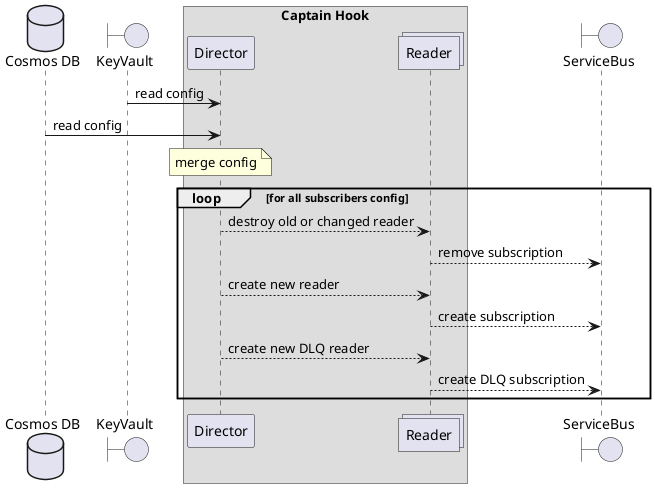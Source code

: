 @startuml
boundary ServiceBus order 60

box "Captain Hook"
  collections Reader order 50
  participant Director order 40
endbox

boundary KeyVault order 30
database "Cosmos DB" order 20

KeyVault -> Director : read config
"Cosmos DB" -> Director : read config

note over Director : merge config

loop for all subscribers config

  Director --> Reader : destroy old or changed reader
  Reader --> ServiceBus : remove subscription

  Director --> Reader : create new reader
  Reader --> ServiceBus : create subscription

  Director --> Reader : create new DLQ reader
  Reader --> ServiceBus : create DLQ subscription

end
@enduml